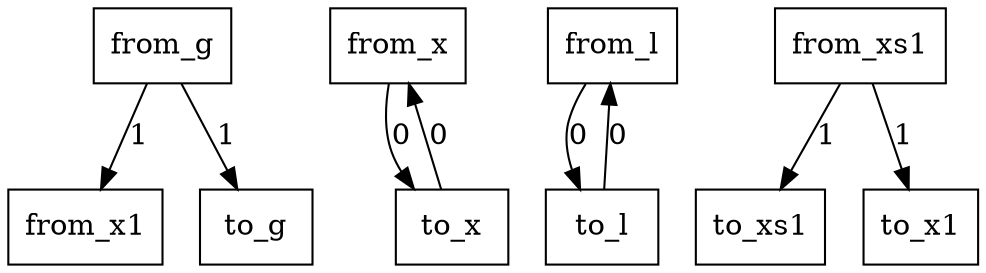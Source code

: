 digraph {
    graph [rankdir=TB
          ,bgcolor=transparent];
    node [shape=box
         ,fillcolor=white
         ,style=filled];
    0 [label=<from_x1>];
    1 [label=<from_x>];
    2 [label=<from_l>];
    3 [label=<from_xs1>];
    4 [label=<from_g>];
    5 [label=<to_g>];
    6 [label=<to_xs1>];
    7 [label=<to_l>];
    8 [label=<to_x>];
    9 [label=<to_x1>];
    1 -> 8 [label=0];
    2 -> 7 [label=0];
    3 -> 6 [label=1];
    3 -> 9 [label=1];
    4 -> 0 [label=1];
    4 -> 5 [label=1];
    7 -> 2 [label=0];
    8 -> 1 [label=0];
}